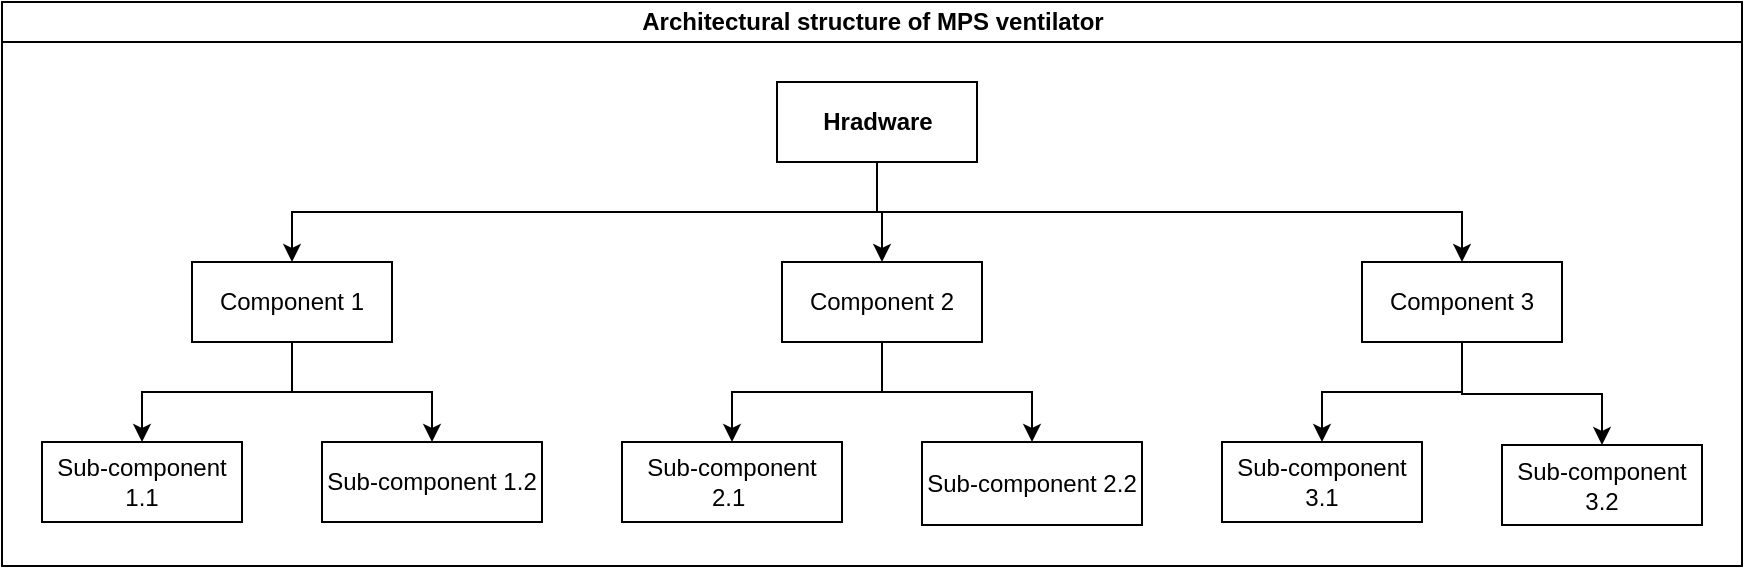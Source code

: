 <mxfile version="14.7.4" type="github">
  <diagram id="PafDu9gbkwaQ6fXAbo-y" name="Page-1">
    <mxGraphModel dx="1666" dy="831" grid="1" gridSize="10" guides="1" tooltips="1" connect="1" arrows="1" fold="1" page="1" pageScale="1" pageWidth="827" pageHeight="1169" math="0" shadow="0">
      <root>
        <mxCell id="0" />
        <mxCell id="1" parent="0" />
        <mxCell id="mM-ojXZiUKRPn2hI_IP4-1" value="Architectural structure of MPS ventilator" style="swimlane;html=1;startSize=20;horizontal=1;childLayout=treeLayout;horizontalTree=0;resizable=0;containerType=tree;" parent="1" vertex="1">
          <mxGeometry x="40" y="410" width="870" height="282" as="geometry" />
        </mxCell>
        <mxCell id="mM-ojXZiUKRPn2hI_IP4-2" value="&lt;b&gt;Hradware&lt;/b&gt;" style="whiteSpace=wrap;html=1;" parent="mM-ojXZiUKRPn2hI_IP4-1" vertex="1">
          <mxGeometry x="387.5" y="40" width="100" height="40" as="geometry" />
        </mxCell>
        <mxCell id="mM-ojXZiUKRPn2hI_IP4-3" value="Component 1" style="whiteSpace=wrap;html=1;" parent="mM-ojXZiUKRPn2hI_IP4-1" vertex="1">
          <mxGeometry x="95" y="130" width="100" height="40" as="geometry" />
        </mxCell>
        <mxCell id="mM-ojXZiUKRPn2hI_IP4-4" value="" style="edgeStyle=elbowEdgeStyle;elbow=vertical;html=1;rounded=0;" parent="mM-ojXZiUKRPn2hI_IP4-1" source="mM-ojXZiUKRPn2hI_IP4-2" target="mM-ojXZiUKRPn2hI_IP4-3" edge="1">
          <mxGeometry relative="1" as="geometry" />
        </mxCell>
        <mxCell id="mM-ojXZiUKRPn2hI_IP4-5" value="Component 2" style="whiteSpace=wrap;html=1;" parent="mM-ojXZiUKRPn2hI_IP4-1" vertex="1">
          <mxGeometry x="390" y="130" width="100" height="40" as="geometry" />
        </mxCell>
        <mxCell id="mM-ojXZiUKRPn2hI_IP4-6" value="" style="edgeStyle=elbowEdgeStyle;elbow=vertical;html=1;rounded=0;" parent="mM-ojXZiUKRPn2hI_IP4-1" source="mM-ojXZiUKRPn2hI_IP4-2" target="mM-ojXZiUKRPn2hI_IP4-5" edge="1">
          <mxGeometry relative="1" as="geometry" />
        </mxCell>
        <mxCell id="mM-ojXZiUKRPn2hI_IP4-7" value="" style="edgeStyle=elbowEdgeStyle;elbow=vertical;html=1;rounded=0;" parent="mM-ojXZiUKRPn2hI_IP4-1" source="mM-ojXZiUKRPn2hI_IP4-3" target="mM-ojXZiUKRPn2hI_IP4-8" edge="1">
          <mxGeometry relative="1" as="geometry">
            <mxPoint x="-2112" y="570" as="sourcePoint" />
          </mxGeometry>
        </mxCell>
        <mxCell id="mM-ojXZiUKRPn2hI_IP4-8" value="Sub-component 1.1 " style="whiteSpace=wrap;html=1;" parent="mM-ojXZiUKRPn2hI_IP4-1" vertex="1">
          <mxGeometry x="20" y="220" width="100" height="40" as="geometry" />
        </mxCell>
        <mxCell id="mM-ojXZiUKRPn2hI_IP4-9" value="" style="edgeStyle=elbowEdgeStyle;elbow=vertical;html=1;rounded=0;" parent="mM-ojXZiUKRPn2hI_IP4-1" source="mM-ojXZiUKRPn2hI_IP4-3" target="mM-ojXZiUKRPn2hI_IP4-10" edge="1">
          <mxGeometry relative="1" as="geometry">
            <mxPoint x="-2112" y="570" as="sourcePoint" />
          </mxGeometry>
        </mxCell>
        <mxCell id="mM-ojXZiUKRPn2hI_IP4-10" value="Sub-component 1.2 " style="whiteSpace=wrap;html=1;" parent="mM-ojXZiUKRPn2hI_IP4-1" vertex="1">
          <mxGeometry x="160" y="220" width="110" height="40" as="geometry" />
        </mxCell>
        <mxCell id="mM-ojXZiUKRPn2hI_IP4-11" value="" style="edgeStyle=elbowEdgeStyle;elbow=vertical;html=1;rounded=0;" parent="mM-ojXZiUKRPn2hI_IP4-1" source="mM-ojXZiUKRPn2hI_IP4-5" target="mM-ojXZiUKRPn2hI_IP4-12" edge="1">
          <mxGeometry relative="1" as="geometry">
            <mxPoint x="-1944" y="570" as="sourcePoint" />
          </mxGeometry>
        </mxCell>
        <mxCell id="mM-ojXZiUKRPn2hI_IP4-12" value="Sub-component 2.1&amp;nbsp; " style="whiteSpace=wrap;html=1;" parent="mM-ojXZiUKRPn2hI_IP4-1" vertex="1">
          <mxGeometry x="310" y="220" width="110" height="40" as="geometry" />
        </mxCell>
        <mxCell id="mM-ojXZiUKRPn2hI_IP4-13" value="" style="edgeStyle=elbowEdgeStyle;elbow=vertical;html=1;rounded=0;" parent="mM-ojXZiUKRPn2hI_IP4-1" source="mM-ojXZiUKRPn2hI_IP4-5" target="mM-ojXZiUKRPn2hI_IP4-14" edge="1">
          <mxGeometry relative="1" as="geometry">
            <mxPoint x="-1944" y="570" as="sourcePoint" />
          </mxGeometry>
        </mxCell>
        <mxCell id="mM-ojXZiUKRPn2hI_IP4-14" value="Sub-component 2.2" style="whiteSpace=wrap;html=1;" parent="mM-ojXZiUKRPn2hI_IP4-1" vertex="1">
          <mxGeometry x="460" y="220" width="110" height="41.5" as="geometry" />
        </mxCell>
        <mxCell id="mM-ojXZiUKRPn2hI_IP4-19" value="" style="edgeStyle=elbowEdgeStyle;elbow=vertical;html=1;rounded=0;" parent="mM-ojXZiUKRPn2hI_IP4-1" source="mM-ojXZiUKRPn2hI_IP4-2" target="mM-ojXZiUKRPn2hI_IP4-20" edge="1">
          <mxGeometry relative="1" as="geometry">
            <mxPoint x="-970" y="490" as="sourcePoint" />
          </mxGeometry>
        </mxCell>
        <mxCell id="mM-ojXZiUKRPn2hI_IP4-20" value="Component 3" style="whiteSpace=wrap;html=1;" parent="mM-ojXZiUKRPn2hI_IP4-1" vertex="1">
          <mxGeometry x="680" y="130" width="100" height="40" as="geometry" />
        </mxCell>
        <mxCell id="mM-ojXZiUKRPn2hI_IP4-23" value="" style="edgeStyle=elbowEdgeStyle;elbow=vertical;html=1;rounded=0;" parent="mM-ojXZiUKRPn2hI_IP4-1" source="mM-ojXZiUKRPn2hI_IP4-20" target="mM-ojXZiUKRPn2hI_IP4-24" edge="1">
          <mxGeometry relative="1" as="geometry">
            <mxPoint x="-522" y="490" as="sourcePoint" />
          </mxGeometry>
        </mxCell>
        <mxCell id="mM-ojXZiUKRPn2hI_IP4-24" value="Sub-component 3.1" style="whiteSpace=wrap;html=1;" parent="mM-ojXZiUKRPn2hI_IP4-1" vertex="1">
          <mxGeometry x="610" y="220" width="100" height="40" as="geometry" />
        </mxCell>
        <mxCell id="mM-ojXZiUKRPn2hI_IP4-25" value="" style="edgeStyle=elbowEdgeStyle;elbow=vertical;html=1;rounded=0;" parent="mM-ojXZiUKRPn2hI_IP4-1" source="mM-ojXZiUKRPn2hI_IP4-20" target="mM-ojXZiUKRPn2hI_IP4-26" edge="1">
          <mxGeometry relative="1" as="geometry">
            <mxPoint x="369.5" y="580" as="sourcePoint" />
          </mxGeometry>
        </mxCell>
        <mxCell id="mM-ojXZiUKRPn2hI_IP4-26" value="Sub-component 3.2" style="whiteSpace=wrap;html=1;" parent="mM-ojXZiUKRPn2hI_IP4-1" vertex="1">
          <mxGeometry x="750" y="221.5" width="100" height="40" as="geometry" />
        </mxCell>
      </root>
    </mxGraphModel>
  </diagram>
</mxfile>

